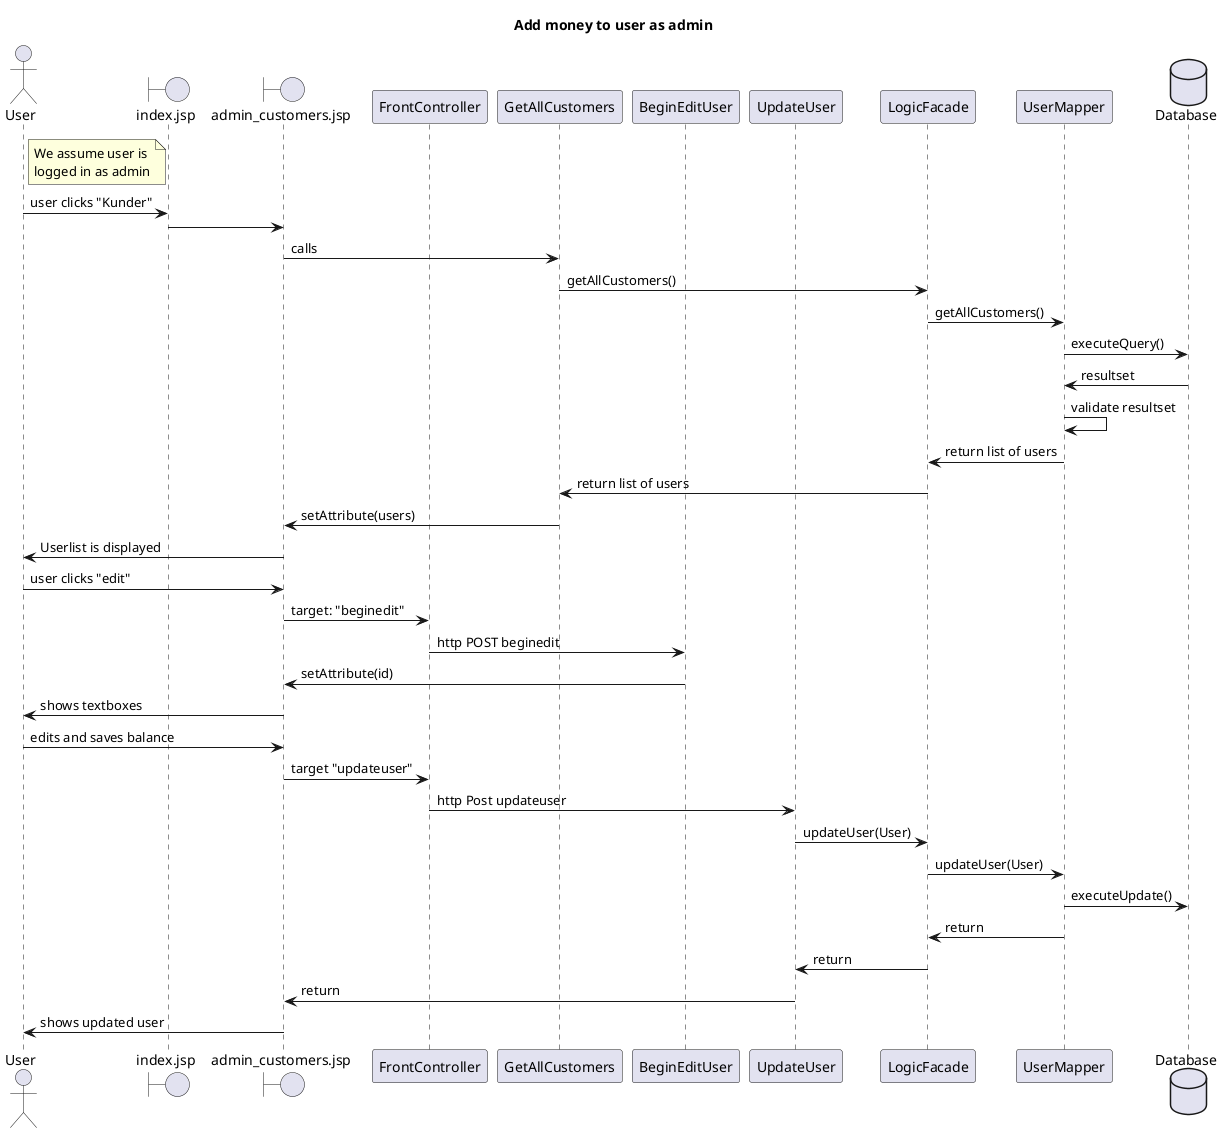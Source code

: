 @startuml

Title Add money to user as admin

actor "User" as user
boundary "index.jsp" as index
boundary "admin_customers.jsp" as customers
participant "FrontController" as front
participant "GetAllCustomers" as getcustomers
participant "BeginEditUser" as beginedit
participant "UpdateUser" as update
participant "LogicFacade" as LF
participant "UserMapper" as usermapper
database "Database" as database



note right of user
We assume user is
logged in as admin
end note

user -> index : user clicks "Kunder"
index -> customers
customers -> getcustomers : calls
getcustomers -> LF : getAllCustomers()
LF -> usermapper : getAllCustomers()
usermapper -> database: executeQuery()
database -> usermapper: resultset
usermapper -> usermapper: validate resultset
usermapper -> LF : return list of users
LF -> getcustomers : return list of users
getcustomers -> customers : setAttribute(users)

customers -> user : Userlist is displayed
user -> customers : user clicks "edit"
customers -> front : target: "beginedit"
front -> beginedit : http POST beginedit
beginedit -> customers : setAttribute(id)
customers -> user : shows textboxes
user -> customers : edits and saves balance
customers -> front : target "updateuser"
front -> update : http Post updateuser
update -> LF : updateUser(User)
LF -> usermapper : updateUser(User)
usermapper -> database: executeUpdate()
usermapper -> LF : return
LF -> update : return
update -> customers : return
customers -> user : shows updated user

@enduml